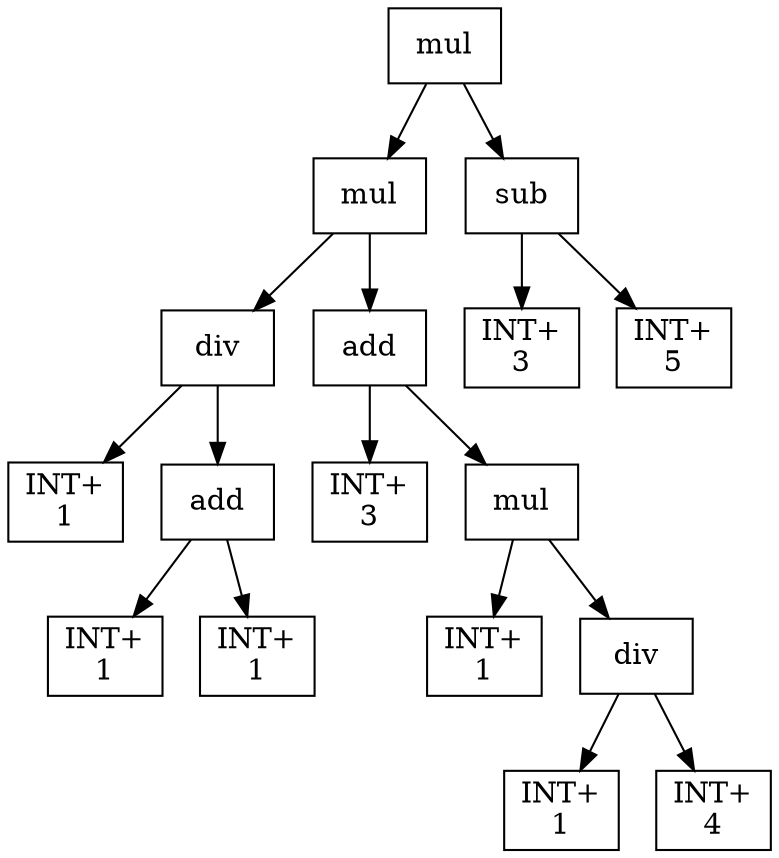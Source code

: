 digraph expr {
  node [shape=box];
  n1 [label="mul"];
  n2 [label="mul"];
  n3 [label="div"];
  n4 [label="INT+\n1"];
  n5 [label="add"];
  n6 [label="INT+\n1"];
  n7 [label="INT+\n1"];
  n5 -> n6;
  n5 -> n7;
  n3 -> n4;
  n3 -> n5;
  n8 [label="add"];
  n9 [label="INT+\n3"];
  n10 [label="mul"];
  n11 [label="INT+\n1"];
  n12 [label="div"];
  n13 [label="INT+\n1"];
  n14 [label="INT+\n4"];
  n12 -> n13;
  n12 -> n14;
  n10 -> n11;
  n10 -> n12;
  n8 -> n9;
  n8 -> n10;
  n2 -> n3;
  n2 -> n8;
  n15 [label="sub"];
  n16 [label="INT+\n3"];
  n17 [label="INT+\n5"];
  n15 -> n16;
  n15 -> n17;
  n1 -> n2;
  n1 -> n15;
}